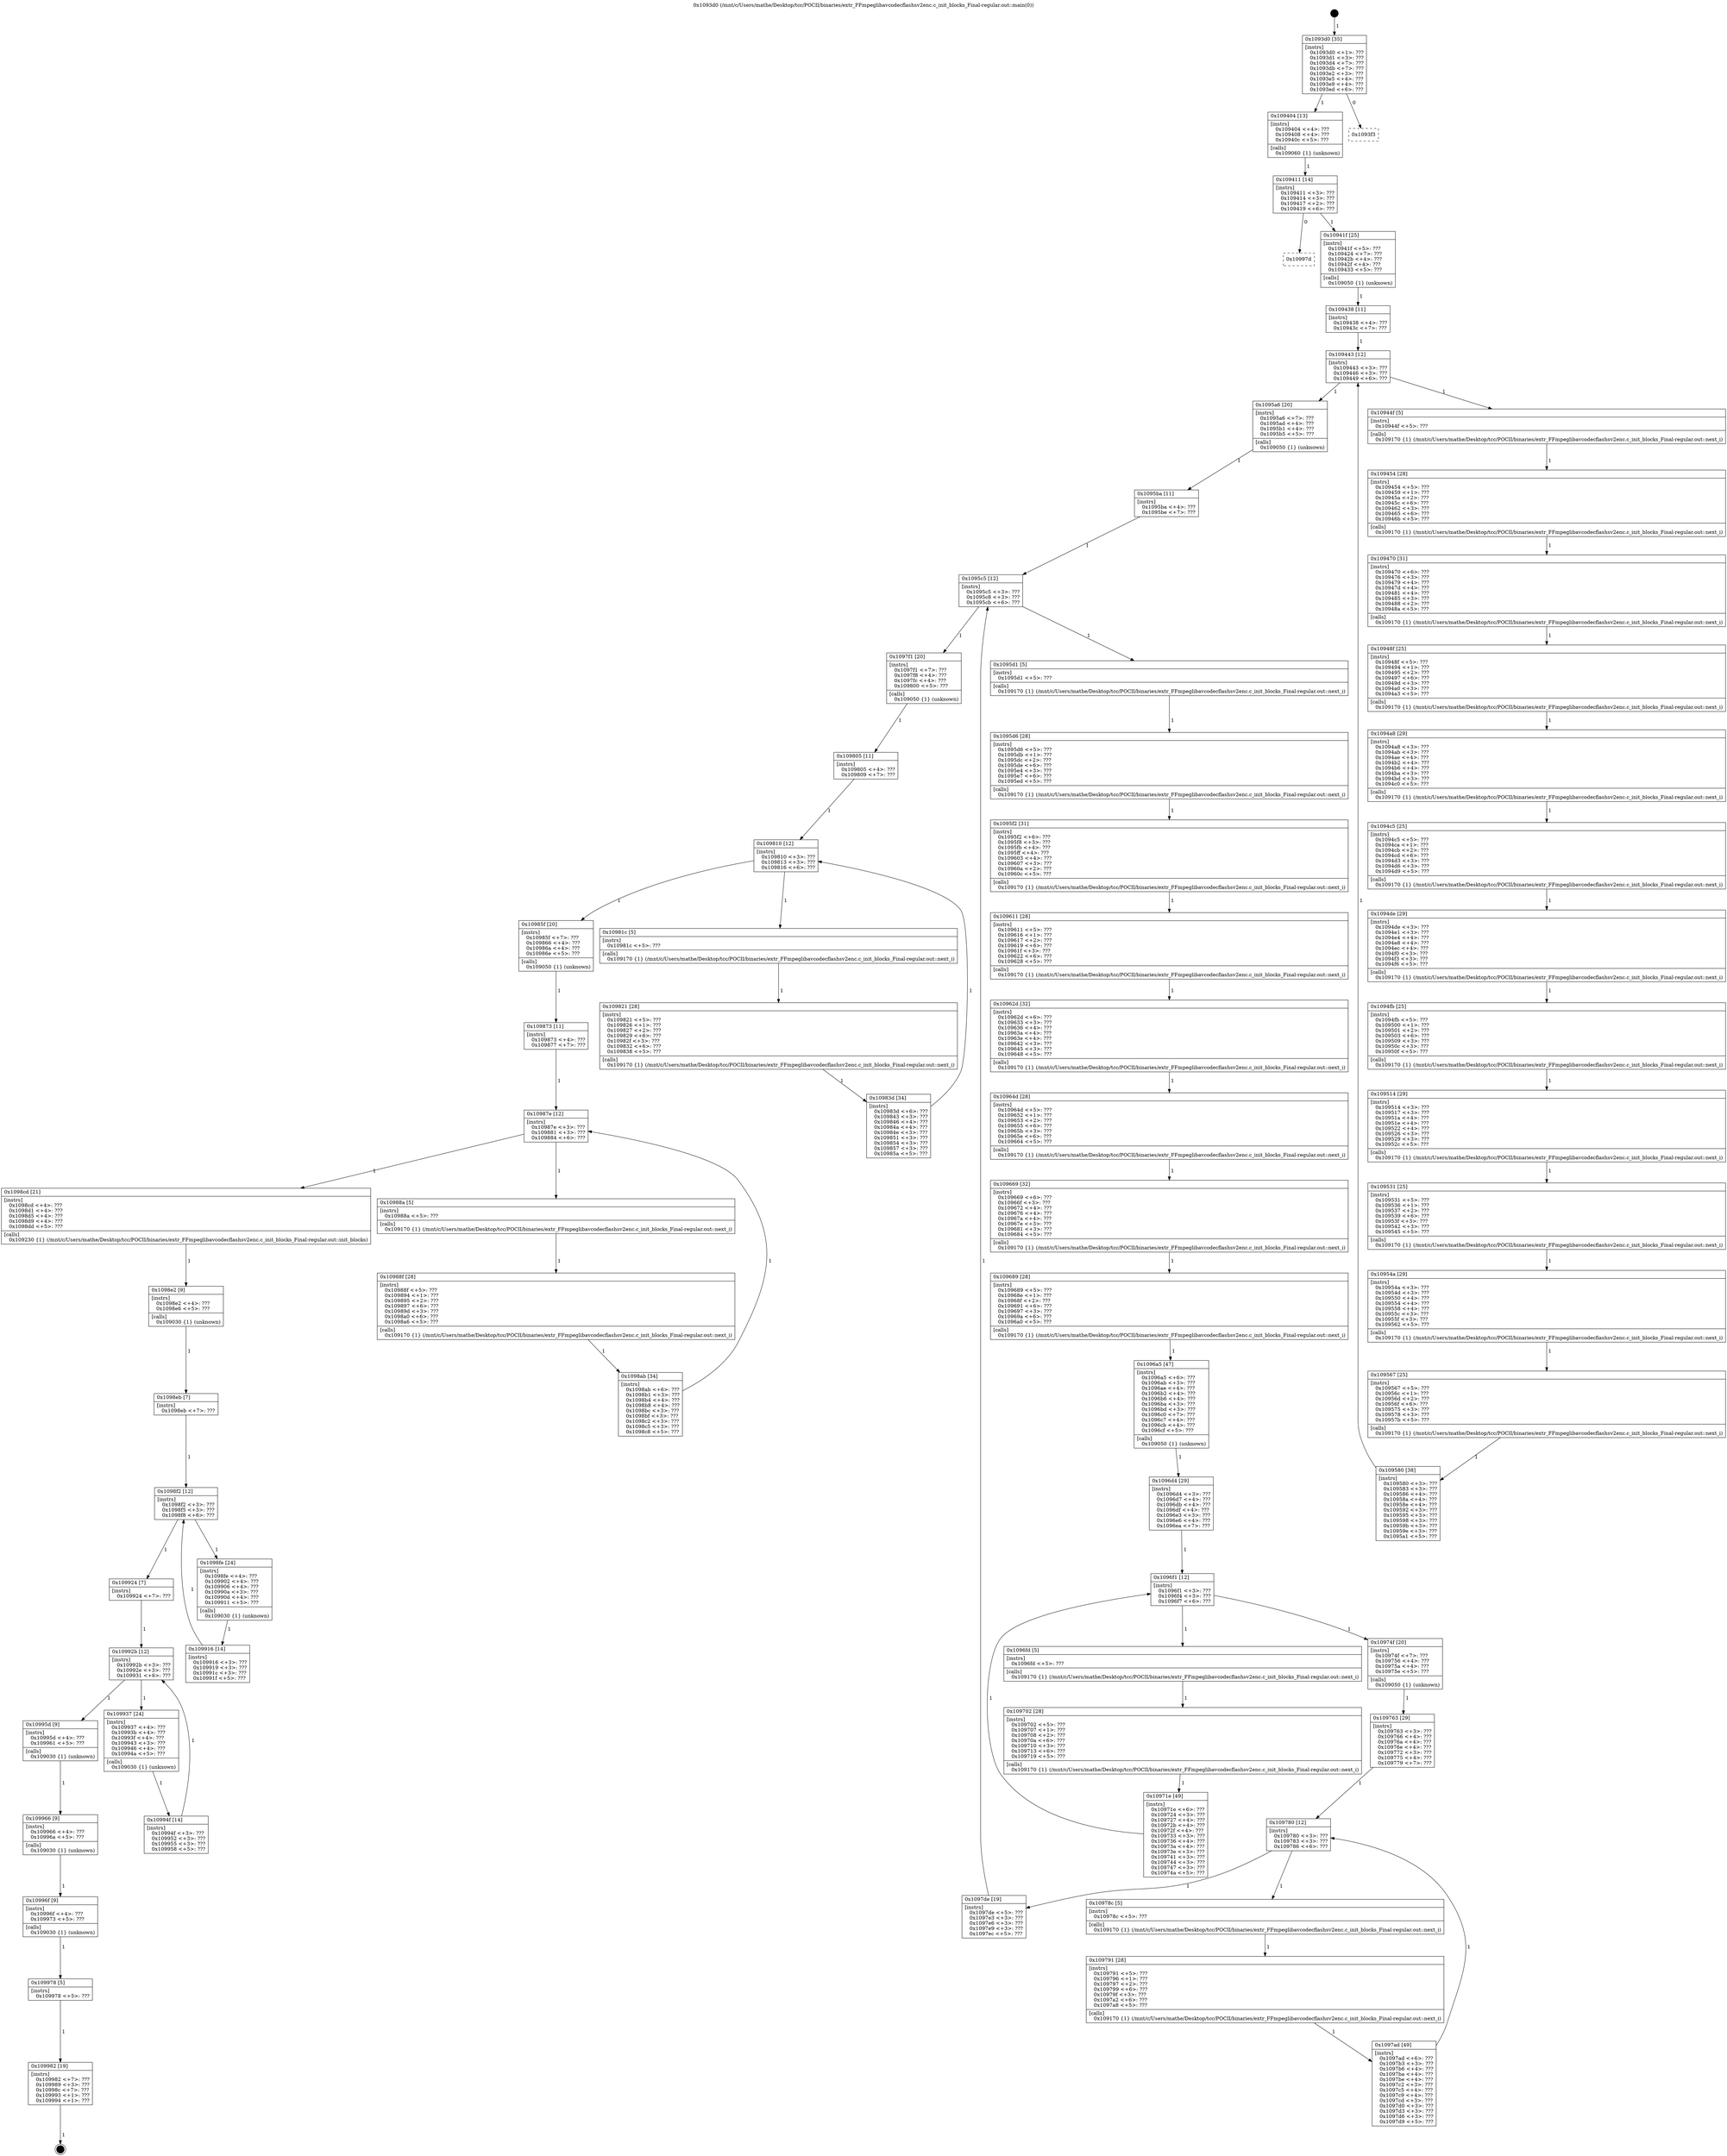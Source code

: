 digraph "0x1093d0" {
  label = "0x1093d0 (/mnt/c/Users/mathe/Desktop/tcc/POCII/binaries/extr_FFmpeglibavcodecflashsv2enc.c_init_blocks_Final-regular.out::main(0))"
  labelloc = "t"
  node[shape=record]

  Entry [label="",width=0.3,height=0.3,shape=circle,fillcolor=black,style=filled]
  "0x1093d0" [label="{
     0x1093d0 [35]\l
     | [instrs]\l
     &nbsp;&nbsp;0x1093d0 \<+1\>: ???\l
     &nbsp;&nbsp;0x1093d1 \<+3\>: ???\l
     &nbsp;&nbsp;0x1093d4 \<+7\>: ???\l
     &nbsp;&nbsp;0x1093db \<+7\>: ???\l
     &nbsp;&nbsp;0x1093e2 \<+3\>: ???\l
     &nbsp;&nbsp;0x1093e5 \<+4\>: ???\l
     &nbsp;&nbsp;0x1093e9 \<+4\>: ???\l
     &nbsp;&nbsp;0x1093ed \<+6\>: ???\l
  }"]
  "0x109404" [label="{
     0x109404 [13]\l
     | [instrs]\l
     &nbsp;&nbsp;0x109404 \<+4\>: ???\l
     &nbsp;&nbsp;0x109408 \<+4\>: ???\l
     &nbsp;&nbsp;0x10940c \<+5\>: ???\l
     | [calls]\l
     &nbsp;&nbsp;0x109060 \{1\} (unknown)\l
  }"]
  "0x1093f3" [label="{
     0x1093f3\l
  }", style=dashed]
  "0x109411" [label="{
     0x109411 [14]\l
     | [instrs]\l
     &nbsp;&nbsp;0x109411 \<+3\>: ???\l
     &nbsp;&nbsp;0x109414 \<+3\>: ???\l
     &nbsp;&nbsp;0x109417 \<+2\>: ???\l
     &nbsp;&nbsp;0x109419 \<+6\>: ???\l
  }"]
  "0x10997d" [label="{
     0x10997d\l
  }", style=dashed]
  "0x10941f" [label="{
     0x10941f [25]\l
     | [instrs]\l
     &nbsp;&nbsp;0x10941f \<+5\>: ???\l
     &nbsp;&nbsp;0x109424 \<+7\>: ???\l
     &nbsp;&nbsp;0x10942b \<+4\>: ???\l
     &nbsp;&nbsp;0x10942f \<+4\>: ???\l
     &nbsp;&nbsp;0x109433 \<+5\>: ???\l
     | [calls]\l
     &nbsp;&nbsp;0x109050 \{1\} (unknown)\l
  }"]
  Exit [label="",width=0.3,height=0.3,shape=circle,fillcolor=black,style=filled,peripheries=2]
  "0x109443" [label="{
     0x109443 [12]\l
     | [instrs]\l
     &nbsp;&nbsp;0x109443 \<+3\>: ???\l
     &nbsp;&nbsp;0x109446 \<+3\>: ???\l
     &nbsp;&nbsp;0x109449 \<+6\>: ???\l
  }"]
  "0x1095a6" [label="{
     0x1095a6 [20]\l
     | [instrs]\l
     &nbsp;&nbsp;0x1095a6 \<+7\>: ???\l
     &nbsp;&nbsp;0x1095ad \<+4\>: ???\l
     &nbsp;&nbsp;0x1095b1 \<+4\>: ???\l
     &nbsp;&nbsp;0x1095b5 \<+5\>: ???\l
     | [calls]\l
     &nbsp;&nbsp;0x109050 \{1\} (unknown)\l
  }"]
  "0x10944f" [label="{
     0x10944f [5]\l
     | [instrs]\l
     &nbsp;&nbsp;0x10944f \<+5\>: ???\l
     | [calls]\l
     &nbsp;&nbsp;0x109170 \{1\} (/mnt/c/Users/mathe/Desktop/tcc/POCII/binaries/extr_FFmpeglibavcodecflashsv2enc.c_init_blocks_Final-regular.out::next_i)\l
  }"]
  "0x109454" [label="{
     0x109454 [28]\l
     | [instrs]\l
     &nbsp;&nbsp;0x109454 \<+5\>: ???\l
     &nbsp;&nbsp;0x109459 \<+1\>: ???\l
     &nbsp;&nbsp;0x10945a \<+2\>: ???\l
     &nbsp;&nbsp;0x10945c \<+6\>: ???\l
     &nbsp;&nbsp;0x109462 \<+3\>: ???\l
     &nbsp;&nbsp;0x109465 \<+6\>: ???\l
     &nbsp;&nbsp;0x10946b \<+5\>: ???\l
     | [calls]\l
     &nbsp;&nbsp;0x109170 \{1\} (/mnt/c/Users/mathe/Desktop/tcc/POCII/binaries/extr_FFmpeglibavcodecflashsv2enc.c_init_blocks_Final-regular.out::next_i)\l
  }"]
  "0x109470" [label="{
     0x109470 [31]\l
     | [instrs]\l
     &nbsp;&nbsp;0x109470 \<+6\>: ???\l
     &nbsp;&nbsp;0x109476 \<+3\>: ???\l
     &nbsp;&nbsp;0x109479 \<+4\>: ???\l
     &nbsp;&nbsp;0x10947d \<+4\>: ???\l
     &nbsp;&nbsp;0x109481 \<+4\>: ???\l
     &nbsp;&nbsp;0x109485 \<+3\>: ???\l
     &nbsp;&nbsp;0x109488 \<+2\>: ???\l
     &nbsp;&nbsp;0x10948a \<+5\>: ???\l
     | [calls]\l
     &nbsp;&nbsp;0x109170 \{1\} (/mnt/c/Users/mathe/Desktop/tcc/POCII/binaries/extr_FFmpeglibavcodecflashsv2enc.c_init_blocks_Final-regular.out::next_i)\l
  }"]
  "0x10948f" [label="{
     0x10948f [25]\l
     | [instrs]\l
     &nbsp;&nbsp;0x10948f \<+5\>: ???\l
     &nbsp;&nbsp;0x109494 \<+1\>: ???\l
     &nbsp;&nbsp;0x109495 \<+2\>: ???\l
     &nbsp;&nbsp;0x109497 \<+6\>: ???\l
     &nbsp;&nbsp;0x10949d \<+3\>: ???\l
     &nbsp;&nbsp;0x1094a0 \<+3\>: ???\l
     &nbsp;&nbsp;0x1094a3 \<+5\>: ???\l
     | [calls]\l
     &nbsp;&nbsp;0x109170 \{1\} (/mnt/c/Users/mathe/Desktop/tcc/POCII/binaries/extr_FFmpeglibavcodecflashsv2enc.c_init_blocks_Final-regular.out::next_i)\l
  }"]
  "0x1094a8" [label="{
     0x1094a8 [29]\l
     | [instrs]\l
     &nbsp;&nbsp;0x1094a8 \<+3\>: ???\l
     &nbsp;&nbsp;0x1094ab \<+3\>: ???\l
     &nbsp;&nbsp;0x1094ae \<+4\>: ???\l
     &nbsp;&nbsp;0x1094b2 \<+4\>: ???\l
     &nbsp;&nbsp;0x1094b6 \<+4\>: ???\l
     &nbsp;&nbsp;0x1094ba \<+3\>: ???\l
     &nbsp;&nbsp;0x1094bd \<+3\>: ???\l
     &nbsp;&nbsp;0x1094c0 \<+5\>: ???\l
     | [calls]\l
     &nbsp;&nbsp;0x109170 \{1\} (/mnt/c/Users/mathe/Desktop/tcc/POCII/binaries/extr_FFmpeglibavcodecflashsv2enc.c_init_blocks_Final-regular.out::next_i)\l
  }"]
  "0x1094c5" [label="{
     0x1094c5 [25]\l
     | [instrs]\l
     &nbsp;&nbsp;0x1094c5 \<+5\>: ???\l
     &nbsp;&nbsp;0x1094ca \<+1\>: ???\l
     &nbsp;&nbsp;0x1094cb \<+2\>: ???\l
     &nbsp;&nbsp;0x1094cd \<+6\>: ???\l
     &nbsp;&nbsp;0x1094d3 \<+3\>: ???\l
     &nbsp;&nbsp;0x1094d6 \<+3\>: ???\l
     &nbsp;&nbsp;0x1094d9 \<+5\>: ???\l
     | [calls]\l
     &nbsp;&nbsp;0x109170 \{1\} (/mnt/c/Users/mathe/Desktop/tcc/POCII/binaries/extr_FFmpeglibavcodecflashsv2enc.c_init_blocks_Final-regular.out::next_i)\l
  }"]
  "0x1094de" [label="{
     0x1094de [29]\l
     | [instrs]\l
     &nbsp;&nbsp;0x1094de \<+3\>: ???\l
     &nbsp;&nbsp;0x1094e1 \<+3\>: ???\l
     &nbsp;&nbsp;0x1094e4 \<+4\>: ???\l
     &nbsp;&nbsp;0x1094e8 \<+4\>: ???\l
     &nbsp;&nbsp;0x1094ec \<+4\>: ???\l
     &nbsp;&nbsp;0x1094f0 \<+3\>: ???\l
     &nbsp;&nbsp;0x1094f3 \<+3\>: ???\l
     &nbsp;&nbsp;0x1094f6 \<+5\>: ???\l
     | [calls]\l
     &nbsp;&nbsp;0x109170 \{1\} (/mnt/c/Users/mathe/Desktop/tcc/POCII/binaries/extr_FFmpeglibavcodecflashsv2enc.c_init_blocks_Final-regular.out::next_i)\l
  }"]
  "0x1094fb" [label="{
     0x1094fb [25]\l
     | [instrs]\l
     &nbsp;&nbsp;0x1094fb \<+5\>: ???\l
     &nbsp;&nbsp;0x109500 \<+1\>: ???\l
     &nbsp;&nbsp;0x109501 \<+2\>: ???\l
     &nbsp;&nbsp;0x109503 \<+6\>: ???\l
     &nbsp;&nbsp;0x109509 \<+3\>: ???\l
     &nbsp;&nbsp;0x10950c \<+3\>: ???\l
     &nbsp;&nbsp;0x10950f \<+5\>: ???\l
     | [calls]\l
     &nbsp;&nbsp;0x109170 \{1\} (/mnt/c/Users/mathe/Desktop/tcc/POCII/binaries/extr_FFmpeglibavcodecflashsv2enc.c_init_blocks_Final-regular.out::next_i)\l
  }"]
  "0x109514" [label="{
     0x109514 [29]\l
     | [instrs]\l
     &nbsp;&nbsp;0x109514 \<+3\>: ???\l
     &nbsp;&nbsp;0x109517 \<+3\>: ???\l
     &nbsp;&nbsp;0x10951a \<+4\>: ???\l
     &nbsp;&nbsp;0x10951e \<+4\>: ???\l
     &nbsp;&nbsp;0x109522 \<+4\>: ???\l
     &nbsp;&nbsp;0x109526 \<+3\>: ???\l
     &nbsp;&nbsp;0x109529 \<+3\>: ???\l
     &nbsp;&nbsp;0x10952c \<+5\>: ???\l
     | [calls]\l
     &nbsp;&nbsp;0x109170 \{1\} (/mnt/c/Users/mathe/Desktop/tcc/POCII/binaries/extr_FFmpeglibavcodecflashsv2enc.c_init_blocks_Final-regular.out::next_i)\l
  }"]
  "0x109531" [label="{
     0x109531 [25]\l
     | [instrs]\l
     &nbsp;&nbsp;0x109531 \<+5\>: ???\l
     &nbsp;&nbsp;0x109536 \<+1\>: ???\l
     &nbsp;&nbsp;0x109537 \<+2\>: ???\l
     &nbsp;&nbsp;0x109539 \<+6\>: ???\l
     &nbsp;&nbsp;0x10953f \<+3\>: ???\l
     &nbsp;&nbsp;0x109542 \<+3\>: ???\l
     &nbsp;&nbsp;0x109545 \<+5\>: ???\l
     | [calls]\l
     &nbsp;&nbsp;0x109170 \{1\} (/mnt/c/Users/mathe/Desktop/tcc/POCII/binaries/extr_FFmpeglibavcodecflashsv2enc.c_init_blocks_Final-regular.out::next_i)\l
  }"]
  "0x10954a" [label="{
     0x10954a [29]\l
     | [instrs]\l
     &nbsp;&nbsp;0x10954a \<+3\>: ???\l
     &nbsp;&nbsp;0x10954d \<+3\>: ???\l
     &nbsp;&nbsp;0x109550 \<+4\>: ???\l
     &nbsp;&nbsp;0x109554 \<+4\>: ???\l
     &nbsp;&nbsp;0x109558 \<+4\>: ???\l
     &nbsp;&nbsp;0x10955c \<+3\>: ???\l
     &nbsp;&nbsp;0x10955f \<+3\>: ???\l
     &nbsp;&nbsp;0x109562 \<+5\>: ???\l
     | [calls]\l
     &nbsp;&nbsp;0x109170 \{1\} (/mnt/c/Users/mathe/Desktop/tcc/POCII/binaries/extr_FFmpeglibavcodecflashsv2enc.c_init_blocks_Final-regular.out::next_i)\l
  }"]
  "0x109567" [label="{
     0x109567 [25]\l
     | [instrs]\l
     &nbsp;&nbsp;0x109567 \<+5\>: ???\l
     &nbsp;&nbsp;0x10956c \<+1\>: ???\l
     &nbsp;&nbsp;0x10956d \<+2\>: ???\l
     &nbsp;&nbsp;0x10956f \<+6\>: ???\l
     &nbsp;&nbsp;0x109575 \<+3\>: ???\l
     &nbsp;&nbsp;0x109578 \<+3\>: ???\l
     &nbsp;&nbsp;0x10957b \<+5\>: ???\l
     | [calls]\l
     &nbsp;&nbsp;0x109170 \{1\} (/mnt/c/Users/mathe/Desktop/tcc/POCII/binaries/extr_FFmpeglibavcodecflashsv2enc.c_init_blocks_Final-regular.out::next_i)\l
  }"]
  "0x109580" [label="{
     0x109580 [38]\l
     | [instrs]\l
     &nbsp;&nbsp;0x109580 \<+3\>: ???\l
     &nbsp;&nbsp;0x109583 \<+3\>: ???\l
     &nbsp;&nbsp;0x109586 \<+4\>: ???\l
     &nbsp;&nbsp;0x10958a \<+4\>: ???\l
     &nbsp;&nbsp;0x10958e \<+4\>: ???\l
     &nbsp;&nbsp;0x109592 \<+3\>: ???\l
     &nbsp;&nbsp;0x109595 \<+3\>: ???\l
     &nbsp;&nbsp;0x109598 \<+3\>: ???\l
     &nbsp;&nbsp;0x10959b \<+3\>: ???\l
     &nbsp;&nbsp;0x10959e \<+3\>: ???\l
     &nbsp;&nbsp;0x1095a1 \<+5\>: ???\l
  }"]
  "0x109438" [label="{
     0x109438 [11]\l
     | [instrs]\l
     &nbsp;&nbsp;0x109438 \<+4\>: ???\l
     &nbsp;&nbsp;0x10943c \<+7\>: ???\l
  }"]
  "0x1095c5" [label="{
     0x1095c5 [12]\l
     | [instrs]\l
     &nbsp;&nbsp;0x1095c5 \<+3\>: ???\l
     &nbsp;&nbsp;0x1095c8 \<+3\>: ???\l
     &nbsp;&nbsp;0x1095cb \<+6\>: ???\l
  }"]
  "0x1097f1" [label="{
     0x1097f1 [20]\l
     | [instrs]\l
     &nbsp;&nbsp;0x1097f1 \<+7\>: ???\l
     &nbsp;&nbsp;0x1097f8 \<+4\>: ???\l
     &nbsp;&nbsp;0x1097fc \<+4\>: ???\l
     &nbsp;&nbsp;0x109800 \<+5\>: ???\l
     | [calls]\l
     &nbsp;&nbsp;0x109050 \{1\} (unknown)\l
  }"]
  "0x1095d1" [label="{
     0x1095d1 [5]\l
     | [instrs]\l
     &nbsp;&nbsp;0x1095d1 \<+5\>: ???\l
     | [calls]\l
     &nbsp;&nbsp;0x109170 \{1\} (/mnt/c/Users/mathe/Desktop/tcc/POCII/binaries/extr_FFmpeglibavcodecflashsv2enc.c_init_blocks_Final-regular.out::next_i)\l
  }"]
  "0x1095d6" [label="{
     0x1095d6 [28]\l
     | [instrs]\l
     &nbsp;&nbsp;0x1095d6 \<+5\>: ???\l
     &nbsp;&nbsp;0x1095db \<+1\>: ???\l
     &nbsp;&nbsp;0x1095dc \<+2\>: ???\l
     &nbsp;&nbsp;0x1095de \<+6\>: ???\l
     &nbsp;&nbsp;0x1095e4 \<+3\>: ???\l
     &nbsp;&nbsp;0x1095e7 \<+6\>: ???\l
     &nbsp;&nbsp;0x1095ed \<+5\>: ???\l
     | [calls]\l
     &nbsp;&nbsp;0x109170 \{1\} (/mnt/c/Users/mathe/Desktop/tcc/POCII/binaries/extr_FFmpeglibavcodecflashsv2enc.c_init_blocks_Final-regular.out::next_i)\l
  }"]
  "0x1095f2" [label="{
     0x1095f2 [31]\l
     | [instrs]\l
     &nbsp;&nbsp;0x1095f2 \<+6\>: ???\l
     &nbsp;&nbsp;0x1095f8 \<+3\>: ???\l
     &nbsp;&nbsp;0x1095fb \<+4\>: ???\l
     &nbsp;&nbsp;0x1095ff \<+4\>: ???\l
     &nbsp;&nbsp;0x109603 \<+4\>: ???\l
     &nbsp;&nbsp;0x109607 \<+3\>: ???\l
     &nbsp;&nbsp;0x10960a \<+2\>: ???\l
     &nbsp;&nbsp;0x10960c \<+5\>: ???\l
     | [calls]\l
     &nbsp;&nbsp;0x109170 \{1\} (/mnt/c/Users/mathe/Desktop/tcc/POCII/binaries/extr_FFmpeglibavcodecflashsv2enc.c_init_blocks_Final-regular.out::next_i)\l
  }"]
  "0x109611" [label="{
     0x109611 [28]\l
     | [instrs]\l
     &nbsp;&nbsp;0x109611 \<+5\>: ???\l
     &nbsp;&nbsp;0x109616 \<+1\>: ???\l
     &nbsp;&nbsp;0x109617 \<+2\>: ???\l
     &nbsp;&nbsp;0x109619 \<+6\>: ???\l
     &nbsp;&nbsp;0x10961f \<+3\>: ???\l
     &nbsp;&nbsp;0x109622 \<+6\>: ???\l
     &nbsp;&nbsp;0x109628 \<+5\>: ???\l
     | [calls]\l
     &nbsp;&nbsp;0x109170 \{1\} (/mnt/c/Users/mathe/Desktop/tcc/POCII/binaries/extr_FFmpeglibavcodecflashsv2enc.c_init_blocks_Final-regular.out::next_i)\l
  }"]
  "0x10962d" [label="{
     0x10962d [32]\l
     | [instrs]\l
     &nbsp;&nbsp;0x10962d \<+6\>: ???\l
     &nbsp;&nbsp;0x109633 \<+3\>: ???\l
     &nbsp;&nbsp;0x109636 \<+4\>: ???\l
     &nbsp;&nbsp;0x10963a \<+4\>: ???\l
     &nbsp;&nbsp;0x10963e \<+4\>: ???\l
     &nbsp;&nbsp;0x109642 \<+3\>: ???\l
     &nbsp;&nbsp;0x109645 \<+3\>: ???\l
     &nbsp;&nbsp;0x109648 \<+5\>: ???\l
     | [calls]\l
     &nbsp;&nbsp;0x109170 \{1\} (/mnt/c/Users/mathe/Desktop/tcc/POCII/binaries/extr_FFmpeglibavcodecflashsv2enc.c_init_blocks_Final-regular.out::next_i)\l
  }"]
  "0x10964d" [label="{
     0x10964d [28]\l
     | [instrs]\l
     &nbsp;&nbsp;0x10964d \<+5\>: ???\l
     &nbsp;&nbsp;0x109652 \<+1\>: ???\l
     &nbsp;&nbsp;0x109653 \<+2\>: ???\l
     &nbsp;&nbsp;0x109655 \<+6\>: ???\l
     &nbsp;&nbsp;0x10965b \<+3\>: ???\l
     &nbsp;&nbsp;0x10965e \<+6\>: ???\l
     &nbsp;&nbsp;0x109664 \<+5\>: ???\l
     | [calls]\l
     &nbsp;&nbsp;0x109170 \{1\} (/mnt/c/Users/mathe/Desktop/tcc/POCII/binaries/extr_FFmpeglibavcodecflashsv2enc.c_init_blocks_Final-regular.out::next_i)\l
  }"]
  "0x109669" [label="{
     0x109669 [32]\l
     | [instrs]\l
     &nbsp;&nbsp;0x109669 \<+6\>: ???\l
     &nbsp;&nbsp;0x10966f \<+3\>: ???\l
     &nbsp;&nbsp;0x109672 \<+4\>: ???\l
     &nbsp;&nbsp;0x109676 \<+4\>: ???\l
     &nbsp;&nbsp;0x10967a \<+4\>: ???\l
     &nbsp;&nbsp;0x10967e \<+3\>: ???\l
     &nbsp;&nbsp;0x109681 \<+3\>: ???\l
     &nbsp;&nbsp;0x109684 \<+5\>: ???\l
     | [calls]\l
     &nbsp;&nbsp;0x109170 \{1\} (/mnt/c/Users/mathe/Desktop/tcc/POCII/binaries/extr_FFmpeglibavcodecflashsv2enc.c_init_blocks_Final-regular.out::next_i)\l
  }"]
  "0x109689" [label="{
     0x109689 [28]\l
     | [instrs]\l
     &nbsp;&nbsp;0x109689 \<+5\>: ???\l
     &nbsp;&nbsp;0x10968e \<+1\>: ???\l
     &nbsp;&nbsp;0x10968f \<+2\>: ???\l
     &nbsp;&nbsp;0x109691 \<+6\>: ???\l
     &nbsp;&nbsp;0x109697 \<+3\>: ???\l
     &nbsp;&nbsp;0x10969a \<+6\>: ???\l
     &nbsp;&nbsp;0x1096a0 \<+5\>: ???\l
     | [calls]\l
     &nbsp;&nbsp;0x109170 \{1\} (/mnt/c/Users/mathe/Desktop/tcc/POCII/binaries/extr_FFmpeglibavcodecflashsv2enc.c_init_blocks_Final-regular.out::next_i)\l
  }"]
  "0x1096a5" [label="{
     0x1096a5 [47]\l
     | [instrs]\l
     &nbsp;&nbsp;0x1096a5 \<+6\>: ???\l
     &nbsp;&nbsp;0x1096ab \<+3\>: ???\l
     &nbsp;&nbsp;0x1096ae \<+4\>: ???\l
     &nbsp;&nbsp;0x1096b2 \<+4\>: ???\l
     &nbsp;&nbsp;0x1096b6 \<+4\>: ???\l
     &nbsp;&nbsp;0x1096ba \<+3\>: ???\l
     &nbsp;&nbsp;0x1096bd \<+3\>: ???\l
     &nbsp;&nbsp;0x1096c0 \<+7\>: ???\l
     &nbsp;&nbsp;0x1096c7 \<+4\>: ???\l
     &nbsp;&nbsp;0x1096cb \<+4\>: ???\l
     &nbsp;&nbsp;0x1096cf \<+5\>: ???\l
     | [calls]\l
     &nbsp;&nbsp;0x109050 \{1\} (unknown)\l
  }"]
  "0x1096f1" [label="{
     0x1096f1 [12]\l
     | [instrs]\l
     &nbsp;&nbsp;0x1096f1 \<+3\>: ???\l
     &nbsp;&nbsp;0x1096f4 \<+3\>: ???\l
     &nbsp;&nbsp;0x1096f7 \<+6\>: ???\l
  }"]
  "0x10974f" [label="{
     0x10974f [20]\l
     | [instrs]\l
     &nbsp;&nbsp;0x10974f \<+7\>: ???\l
     &nbsp;&nbsp;0x109756 \<+4\>: ???\l
     &nbsp;&nbsp;0x10975a \<+4\>: ???\l
     &nbsp;&nbsp;0x10975e \<+5\>: ???\l
     | [calls]\l
     &nbsp;&nbsp;0x109050 \{1\} (unknown)\l
  }"]
  "0x1096fd" [label="{
     0x1096fd [5]\l
     | [instrs]\l
     &nbsp;&nbsp;0x1096fd \<+5\>: ???\l
     | [calls]\l
     &nbsp;&nbsp;0x109170 \{1\} (/mnt/c/Users/mathe/Desktop/tcc/POCII/binaries/extr_FFmpeglibavcodecflashsv2enc.c_init_blocks_Final-regular.out::next_i)\l
  }"]
  "0x109702" [label="{
     0x109702 [28]\l
     | [instrs]\l
     &nbsp;&nbsp;0x109702 \<+5\>: ???\l
     &nbsp;&nbsp;0x109707 \<+1\>: ???\l
     &nbsp;&nbsp;0x109708 \<+2\>: ???\l
     &nbsp;&nbsp;0x10970a \<+6\>: ???\l
     &nbsp;&nbsp;0x109710 \<+3\>: ???\l
     &nbsp;&nbsp;0x109713 \<+6\>: ???\l
     &nbsp;&nbsp;0x109719 \<+5\>: ???\l
     | [calls]\l
     &nbsp;&nbsp;0x109170 \{1\} (/mnt/c/Users/mathe/Desktop/tcc/POCII/binaries/extr_FFmpeglibavcodecflashsv2enc.c_init_blocks_Final-regular.out::next_i)\l
  }"]
  "0x10971e" [label="{
     0x10971e [49]\l
     | [instrs]\l
     &nbsp;&nbsp;0x10971e \<+6\>: ???\l
     &nbsp;&nbsp;0x109724 \<+3\>: ???\l
     &nbsp;&nbsp;0x109727 \<+4\>: ???\l
     &nbsp;&nbsp;0x10972b \<+4\>: ???\l
     &nbsp;&nbsp;0x10972f \<+4\>: ???\l
     &nbsp;&nbsp;0x109733 \<+3\>: ???\l
     &nbsp;&nbsp;0x109736 \<+4\>: ???\l
     &nbsp;&nbsp;0x10973a \<+4\>: ???\l
     &nbsp;&nbsp;0x10973e \<+3\>: ???\l
     &nbsp;&nbsp;0x109741 \<+3\>: ???\l
     &nbsp;&nbsp;0x109744 \<+3\>: ???\l
     &nbsp;&nbsp;0x109747 \<+3\>: ???\l
     &nbsp;&nbsp;0x10974a \<+5\>: ???\l
  }"]
  "0x1096d4" [label="{
     0x1096d4 [29]\l
     | [instrs]\l
     &nbsp;&nbsp;0x1096d4 \<+3\>: ???\l
     &nbsp;&nbsp;0x1096d7 \<+4\>: ???\l
     &nbsp;&nbsp;0x1096db \<+4\>: ???\l
     &nbsp;&nbsp;0x1096df \<+4\>: ???\l
     &nbsp;&nbsp;0x1096e3 \<+3\>: ???\l
     &nbsp;&nbsp;0x1096e6 \<+4\>: ???\l
     &nbsp;&nbsp;0x1096ea \<+7\>: ???\l
  }"]
  "0x109780" [label="{
     0x109780 [12]\l
     | [instrs]\l
     &nbsp;&nbsp;0x109780 \<+3\>: ???\l
     &nbsp;&nbsp;0x109783 \<+3\>: ???\l
     &nbsp;&nbsp;0x109786 \<+6\>: ???\l
  }"]
  "0x1097de" [label="{
     0x1097de [19]\l
     | [instrs]\l
     &nbsp;&nbsp;0x1097de \<+5\>: ???\l
     &nbsp;&nbsp;0x1097e3 \<+3\>: ???\l
     &nbsp;&nbsp;0x1097e6 \<+3\>: ???\l
     &nbsp;&nbsp;0x1097e9 \<+3\>: ???\l
     &nbsp;&nbsp;0x1097ec \<+5\>: ???\l
  }"]
  "0x10978c" [label="{
     0x10978c [5]\l
     | [instrs]\l
     &nbsp;&nbsp;0x10978c \<+5\>: ???\l
     | [calls]\l
     &nbsp;&nbsp;0x109170 \{1\} (/mnt/c/Users/mathe/Desktop/tcc/POCII/binaries/extr_FFmpeglibavcodecflashsv2enc.c_init_blocks_Final-regular.out::next_i)\l
  }"]
  "0x109791" [label="{
     0x109791 [28]\l
     | [instrs]\l
     &nbsp;&nbsp;0x109791 \<+5\>: ???\l
     &nbsp;&nbsp;0x109796 \<+1\>: ???\l
     &nbsp;&nbsp;0x109797 \<+2\>: ???\l
     &nbsp;&nbsp;0x109799 \<+6\>: ???\l
     &nbsp;&nbsp;0x10979f \<+3\>: ???\l
     &nbsp;&nbsp;0x1097a2 \<+6\>: ???\l
     &nbsp;&nbsp;0x1097a8 \<+5\>: ???\l
     | [calls]\l
     &nbsp;&nbsp;0x109170 \{1\} (/mnt/c/Users/mathe/Desktop/tcc/POCII/binaries/extr_FFmpeglibavcodecflashsv2enc.c_init_blocks_Final-regular.out::next_i)\l
  }"]
  "0x1097ad" [label="{
     0x1097ad [49]\l
     | [instrs]\l
     &nbsp;&nbsp;0x1097ad \<+6\>: ???\l
     &nbsp;&nbsp;0x1097b3 \<+3\>: ???\l
     &nbsp;&nbsp;0x1097b6 \<+4\>: ???\l
     &nbsp;&nbsp;0x1097ba \<+4\>: ???\l
     &nbsp;&nbsp;0x1097be \<+4\>: ???\l
     &nbsp;&nbsp;0x1097c2 \<+3\>: ???\l
     &nbsp;&nbsp;0x1097c5 \<+4\>: ???\l
     &nbsp;&nbsp;0x1097c9 \<+4\>: ???\l
     &nbsp;&nbsp;0x1097cd \<+3\>: ???\l
     &nbsp;&nbsp;0x1097d0 \<+3\>: ???\l
     &nbsp;&nbsp;0x1097d3 \<+3\>: ???\l
     &nbsp;&nbsp;0x1097d6 \<+3\>: ???\l
     &nbsp;&nbsp;0x1097d9 \<+5\>: ???\l
  }"]
  "0x109763" [label="{
     0x109763 [29]\l
     | [instrs]\l
     &nbsp;&nbsp;0x109763 \<+3\>: ???\l
     &nbsp;&nbsp;0x109766 \<+4\>: ???\l
     &nbsp;&nbsp;0x10976a \<+4\>: ???\l
     &nbsp;&nbsp;0x10976e \<+4\>: ???\l
     &nbsp;&nbsp;0x109772 \<+3\>: ???\l
     &nbsp;&nbsp;0x109775 \<+4\>: ???\l
     &nbsp;&nbsp;0x109779 \<+7\>: ???\l
  }"]
  "0x109982" [label="{
     0x109982 [19]\l
     | [instrs]\l
     &nbsp;&nbsp;0x109982 \<+7\>: ???\l
     &nbsp;&nbsp;0x109989 \<+3\>: ???\l
     &nbsp;&nbsp;0x10998c \<+7\>: ???\l
     &nbsp;&nbsp;0x109993 \<+1\>: ???\l
     &nbsp;&nbsp;0x109994 \<+1\>: ???\l
  }"]
  "0x1095ba" [label="{
     0x1095ba [11]\l
     | [instrs]\l
     &nbsp;&nbsp;0x1095ba \<+4\>: ???\l
     &nbsp;&nbsp;0x1095be \<+7\>: ???\l
  }"]
  "0x109810" [label="{
     0x109810 [12]\l
     | [instrs]\l
     &nbsp;&nbsp;0x109810 \<+3\>: ???\l
     &nbsp;&nbsp;0x109813 \<+3\>: ???\l
     &nbsp;&nbsp;0x109816 \<+6\>: ???\l
  }"]
  "0x10985f" [label="{
     0x10985f [20]\l
     | [instrs]\l
     &nbsp;&nbsp;0x10985f \<+7\>: ???\l
     &nbsp;&nbsp;0x109866 \<+4\>: ???\l
     &nbsp;&nbsp;0x10986a \<+4\>: ???\l
     &nbsp;&nbsp;0x10986e \<+5\>: ???\l
     | [calls]\l
     &nbsp;&nbsp;0x109050 \{1\} (unknown)\l
  }"]
  "0x10981c" [label="{
     0x10981c [5]\l
     | [instrs]\l
     &nbsp;&nbsp;0x10981c \<+5\>: ???\l
     | [calls]\l
     &nbsp;&nbsp;0x109170 \{1\} (/mnt/c/Users/mathe/Desktop/tcc/POCII/binaries/extr_FFmpeglibavcodecflashsv2enc.c_init_blocks_Final-regular.out::next_i)\l
  }"]
  "0x109821" [label="{
     0x109821 [28]\l
     | [instrs]\l
     &nbsp;&nbsp;0x109821 \<+5\>: ???\l
     &nbsp;&nbsp;0x109826 \<+1\>: ???\l
     &nbsp;&nbsp;0x109827 \<+2\>: ???\l
     &nbsp;&nbsp;0x109829 \<+6\>: ???\l
     &nbsp;&nbsp;0x10982f \<+3\>: ???\l
     &nbsp;&nbsp;0x109832 \<+6\>: ???\l
     &nbsp;&nbsp;0x109838 \<+5\>: ???\l
     | [calls]\l
     &nbsp;&nbsp;0x109170 \{1\} (/mnt/c/Users/mathe/Desktop/tcc/POCII/binaries/extr_FFmpeglibavcodecflashsv2enc.c_init_blocks_Final-regular.out::next_i)\l
  }"]
  "0x10983d" [label="{
     0x10983d [34]\l
     | [instrs]\l
     &nbsp;&nbsp;0x10983d \<+6\>: ???\l
     &nbsp;&nbsp;0x109843 \<+3\>: ???\l
     &nbsp;&nbsp;0x109846 \<+4\>: ???\l
     &nbsp;&nbsp;0x10984a \<+4\>: ???\l
     &nbsp;&nbsp;0x10984e \<+3\>: ???\l
     &nbsp;&nbsp;0x109851 \<+3\>: ???\l
     &nbsp;&nbsp;0x109854 \<+3\>: ???\l
     &nbsp;&nbsp;0x109857 \<+3\>: ???\l
     &nbsp;&nbsp;0x10985a \<+5\>: ???\l
  }"]
  "0x109805" [label="{
     0x109805 [11]\l
     | [instrs]\l
     &nbsp;&nbsp;0x109805 \<+4\>: ???\l
     &nbsp;&nbsp;0x109809 \<+7\>: ???\l
  }"]
  "0x10987e" [label="{
     0x10987e [12]\l
     | [instrs]\l
     &nbsp;&nbsp;0x10987e \<+3\>: ???\l
     &nbsp;&nbsp;0x109881 \<+3\>: ???\l
     &nbsp;&nbsp;0x109884 \<+6\>: ???\l
  }"]
  "0x1098cd" [label="{
     0x1098cd [21]\l
     | [instrs]\l
     &nbsp;&nbsp;0x1098cd \<+4\>: ???\l
     &nbsp;&nbsp;0x1098d1 \<+4\>: ???\l
     &nbsp;&nbsp;0x1098d5 \<+4\>: ???\l
     &nbsp;&nbsp;0x1098d9 \<+4\>: ???\l
     &nbsp;&nbsp;0x1098dd \<+5\>: ???\l
     | [calls]\l
     &nbsp;&nbsp;0x109230 \{1\} (/mnt/c/Users/mathe/Desktop/tcc/POCII/binaries/extr_FFmpeglibavcodecflashsv2enc.c_init_blocks_Final-regular.out::init_blocks)\l
  }"]
  "0x10988a" [label="{
     0x10988a [5]\l
     | [instrs]\l
     &nbsp;&nbsp;0x10988a \<+5\>: ???\l
     | [calls]\l
     &nbsp;&nbsp;0x109170 \{1\} (/mnt/c/Users/mathe/Desktop/tcc/POCII/binaries/extr_FFmpeglibavcodecflashsv2enc.c_init_blocks_Final-regular.out::next_i)\l
  }"]
  "0x10988f" [label="{
     0x10988f [28]\l
     | [instrs]\l
     &nbsp;&nbsp;0x10988f \<+5\>: ???\l
     &nbsp;&nbsp;0x109894 \<+1\>: ???\l
     &nbsp;&nbsp;0x109895 \<+2\>: ???\l
     &nbsp;&nbsp;0x109897 \<+6\>: ???\l
     &nbsp;&nbsp;0x10989d \<+3\>: ???\l
     &nbsp;&nbsp;0x1098a0 \<+6\>: ???\l
     &nbsp;&nbsp;0x1098a6 \<+5\>: ???\l
     | [calls]\l
     &nbsp;&nbsp;0x109170 \{1\} (/mnt/c/Users/mathe/Desktop/tcc/POCII/binaries/extr_FFmpeglibavcodecflashsv2enc.c_init_blocks_Final-regular.out::next_i)\l
  }"]
  "0x1098ab" [label="{
     0x1098ab [34]\l
     | [instrs]\l
     &nbsp;&nbsp;0x1098ab \<+6\>: ???\l
     &nbsp;&nbsp;0x1098b1 \<+3\>: ???\l
     &nbsp;&nbsp;0x1098b4 \<+4\>: ???\l
     &nbsp;&nbsp;0x1098b8 \<+4\>: ???\l
     &nbsp;&nbsp;0x1098bc \<+3\>: ???\l
     &nbsp;&nbsp;0x1098bf \<+3\>: ???\l
     &nbsp;&nbsp;0x1098c2 \<+3\>: ???\l
     &nbsp;&nbsp;0x1098c5 \<+3\>: ???\l
     &nbsp;&nbsp;0x1098c8 \<+5\>: ???\l
  }"]
  "0x109873" [label="{
     0x109873 [11]\l
     | [instrs]\l
     &nbsp;&nbsp;0x109873 \<+4\>: ???\l
     &nbsp;&nbsp;0x109877 \<+7\>: ???\l
  }"]
  "0x1098e2" [label="{
     0x1098e2 [9]\l
     | [instrs]\l
     &nbsp;&nbsp;0x1098e2 \<+4\>: ???\l
     &nbsp;&nbsp;0x1098e6 \<+5\>: ???\l
     | [calls]\l
     &nbsp;&nbsp;0x109030 \{1\} (unknown)\l
  }"]
  "0x1098f2" [label="{
     0x1098f2 [12]\l
     | [instrs]\l
     &nbsp;&nbsp;0x1098f2 \<+3\>: ???\l
     &nbsp;&nbsp;0x1098f5 \<+3\>: ???\l
     &nbsp;&nbsp;0x1098f8 \<+6\>: ???\l
  }"]
  "0x10992b" [label="{
     0x10992b [12]\l
     | [instrs]\l
     &nbsp;&nbsp;0x10992b \<+3\>: ???\l
     &nbsp;&nbsp;0x10992e \<+3\>: ???\l
     &nbsp;&nbsp;0x109931 \<+6\>: ???\l
  }"]
  "0x1098fe" [label="{
     0x1098fe [24]\l
     | [instrs]\l
     &nbsp;&nbsp;0x1098fe \<+4\>: ???\l
     &nbsp;&nbsp;0x109902 \<+4\>: ???\l
     &nbsp;&nbsp;0x109906 \<+4\>: ???\l
     &nbsp;&nbsp;0x10990a \<+3\>: ???\l
     &nbsp;&nbsp;0x10990d \<+4\>: ???\l
     &nbsp;&nbsp;0x109911 \<+5\>: ???\l
     | [calls]\l
     &nbsp;&nbsp;0x109030 \{1\} (unknown)\l
  }"]
  "0x109916" [label="{
     0x109916 [14]\l
     | [instrs]\l
     &nbsp;&nbsp;0x109916 \<+3\>: ???\l
     &nbsp;&nbsp;0x109919 \<+3\>: ???\l
     &nbsp;&nbsp;0x10991c \<+3\>: ???\l
     &nbsp;&nbsp;0x10991f \<+5\>: ???\l
  }"]
  "0x1098eb" [label="{
     0x1098eb [7]\l
     | [instrs]\l
     &nbsp;&nbsp;0x1098eb \<+7\>: ???\l
  }"]
  "0x10995d" [label="{
     0x10995d [9]\l
     | [instrs]\l
     &nbsp;&nbsp;0x10995d \<+4\>: ???\l
     &nbsp;&nbsp;0x109961 \<+5\>: ???\l
     | [calls]\l
     &nbsp;&nbsp;0x109030 \{1\} (unknown)\l
  }"]
  "0x109937" [label="{
     0x109937 [24]\l
     | [instrs]\l
     &nbsp;&nbsp;0x109937 \<+4\>: ???\l
     &nbsp;&nbsp;0x10993b \<+4\>: ???\l
     &nbsp;&nbsp;0x10993f \<+4\>: ???\l
     &nbsp;&nbsp;0x109943 \<+3\>: ???\l
     &nbsp;&nbsp;0x109946 \<+4\>: ???\l
     &nbsp;&nbsp;0x10994a \<+5\>: ???\l
     | [calls]\l
     &nbsp;&nbsp;0x109030 \{1\} (unknown)\l
  }"]
  "0x10994f" [label="{
     0x10994f [14]\l
     | [instrs]\l
     &nbsp;&nbsp;0x10994f \<+3\>: ???\l
     &nbsp;&nbsp;0x109952 \<+3\>: ???\l
     &nbsp;&nbsp;0x109955 \<+3\>: ???\l
     &nbsp;&nbsp;0x109958 \<+5\>: ???\l
  }"]
  "0x109924" [label="{
     0x109924 [7]\l
     | [instrs]\l
     &nbsp;&nbsp;0x109924 \<+7\>: ???\l
  }"]
  "0x109966" [label="{
     0x109966 [9]\l
     | [instrs]\l
     &nbsp;&nbsp;0x109966 \<+4\>: ???\l
     &nbsp;&nbsp;0x10996a \<+5\>: ???\l
     | [calls]\l
     &nbsp;&nbsp;0x109030 \{1\} (unknown)\l
  }"]
  "0x10996f" [label="{
     0x10996f [9]\l
     | [instrs]\l
     &nbsp;&nbsp;0x10996f \<+4\>: ???\l
     &nbsp;&nbsp;0x109973 \<+5\>: ???\l
     | [calls]\l
     &nbsp;&nbsp;0x109030 \{1\} (unknown)\l
  }"]
  "0x109978" [label="{
     0x109978 [5]\l
     | [instrs]\l
     &nbsp;&nbsp;0x109978 \<+5\>: ???\l
  }"]
  Entry -> "0x1093d0" [label=" 1"]
  "0x1093d0" -> "0x109404" [label=" 1"]
  "0x1093d0" -> "0x1093f3" [label=" 0"]
  "0x109404" -> "0x109411" [label=" 1"]
  "0x109411" -> "0x10997d" [label=" 0"]
  "0x109411" -> "0x10941f" [label=" 1"]
  "0x109982" -> Exit [label=" 1"]
  "0x10941f" -> "0x109438" [label=" 1"]
  "0x109443" -> "0x1095a6" [label=" 1"]
  "0x109443" -> "0x10944f" [label=" 1"]
  "0x10944f" -> "0x109454" [label=" 1"]
  "0x109454" -> "0x109470" [label=" 1"]
  "0x109470" -> "0x10948f" [label=" 1"]
  "0x10948f" -> "0x1094a8" [label=" 1"]
  "0x1094a8" -> "0x1094c5" [label=" 1"]
  "0x1094c5" -> "0x1094de" [label=" 1"]
  "0x1094de" -> "0x1094fb" [label=" 1"]
  "0x1094fb" -> "0x109514" [label=" 1"]
  "0x109514" -> "0x109531" [label=" 1"]
  "0x109531" -> "0x10954a" [label=" 1"]
  "0x10954a" -> "0x109567" [label=" 1"]
  "0x109567" -> "0x109580" [label=" 1"]
  "0x109438" -> "0x109443" [label=" 1"]
  "0x109580" -> "0x109443" [label=" 1"]
  "0x1095a6" -> "0x1095ba" [label=" 1"]
  "0x1095c5" -> "0x1097f1" [label=" 1"]
  "0x1095c5" -> "0x1095d1" [label=" 1"]
  "0x1095d1" -> "0x1095d6" [label=" 1"]
  "0x1095d6" -> "0x1095f2" [label=" 1"]
  "0x1095f2" -> "0x109611" [label=" 1"]
  "0x109611" -> "0x10962d" [label=" 1"]
  "0x10962d" -> "0x10964d" [label=" 1"]
  "0x10964d" -> "0x109669" [label=" 1"]
  "0x109669" -> "0x109689" [label=" 1"]
  "0x109689" -> "0x1096a5" [label=" 1"]
  "0x1096a5" -> "0x1096d4" [label=" 1"]
  "0x1096f1" -> "0x10974f" [label=" 1"]
  "0x1096f1" -> "0x1096fd" [label=" 1"]
  "0x1096fd" -> "0x109702" [label=" 1"]
  "0x109702" -> "0x10971e" [label=" 1"]
  "0x1096d4" -> "0x1096f1" [label=" 1"]
  "0x10971e" -> "0x1096f1" [label=" 1"]
  "0x10974f" -> "0x109763" [label=" 1"]
  "0x109780" -> "0x1097de" [label=" 1"]
  "0x109780" -> "0x10978c" [label=" 1"]
  "0x10978c" -> "0x109791" [label=" 1"]
  "0x109791" -> "0x1097ad" [label=" 1"]
  "0x109763" -> "0x109780" [label=" 1"]
  "0x1097ad" -> "0x109780" [label=" 1"]
  "0x109978" -> "0x109982" [label=" 1"]
  "0x1095ba" -> "0x1095c5" [label=" 1"]
  "0x1097de" -> "0x1095c5" [label=" 1"]
  "0x1097f1" -> "0x109805" [label=" 1"]
  "0x109810" -> "0x10985f" [label=" 1"]
  "0x109810" -> "0x10981c" [label=" 1"]
  "0x10981c" -> "0x109821" [label=" 1"]
  "0x109821" -> "0x10983d" [label=" 1"]
  "0x109805" -> "0x109810" [label=" 1"]
  "0x10983d" -> "0x109810" [label=" 1"]
  "0x10985f" -> "0x109873" [label=" 1"]
  "0x10987e" -> "0x1098cd" [label=" 1"]
  "0x10987e" -> "0x10988a" [label=" 1"]
  "0x10988a" -> "0x10988f" [label=" 1"]
  "0x10988f" -> "0x1098ab" [label=" 1"]
  "0x109873" -> "0x10987e" [label=" 1"]
  "0x1098ab" -> "0x10987e" [label=" 1"]
  "0x1098cd" -> "0x1098e2" [label=" 1"]
  "0x1098e2" -> "0x1098eb" [label=" 1"]
  "0x1098f2" -> "0x109924" [label=" 1"]
  "0x1098f2" -> "0x1098fe" [label=" 1"]
  "0x1098fe" -> "0x109916" [label=" 1"]
  "0x1098eb" -> "0x1098f2" [label=" 1"]
  "0x109916" -> "0x1098f2" [label=" 1"]
  "0x10992b" -> "0x10995d" [label=" 1"]
  "0x10992b" -> "0x109937" [label=" 1"]
  "0x109937" -> "0x10994f" [label=" 1"]
  "0x109924" -> "0x10992b" [label=" 1"]
  "0x10994f" -> "0x10992b" [label=" 1"]
  "0x10995d" -> "0x109966" [label=" 1"]
  "0x109966" -> "0x10996f" [label=" 1"]
  "0x10996f" -> "0x109978" [label=" 1"]
}
